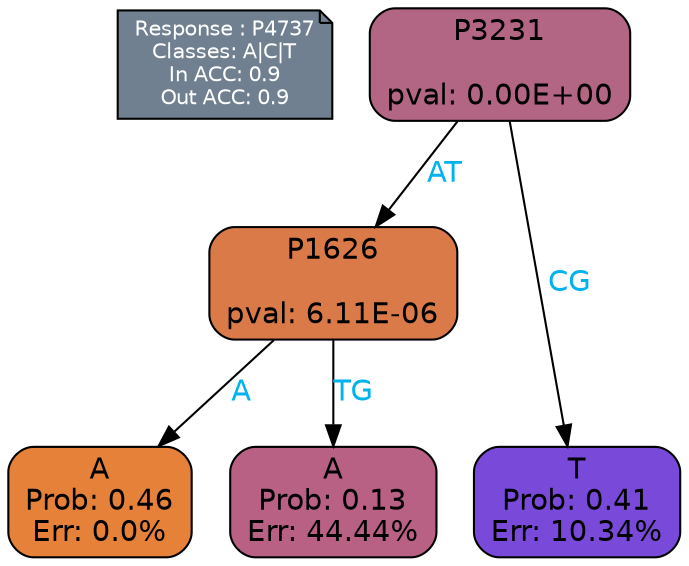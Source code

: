 digraph Tree {
node [shape=box, style="filled, rounded", color="black", fontname=helvetica] ;
graph [ranksep=equally, splines=polylines, bgcolor=transparent, dpi=600] ;
edge [fontname=helvetica] ;
LEGEND [label="Response : P4737
Classes: A|C|T
In ACC: 0.9
Out ACC: 0.9
",shape=note,align=left,style=filled,fillcolor="slategray",fontcolor="white",fontsize=10];1 [label="P3231

pval: 0.00E+00", fillcolor="#b36684"] ;
2 [label="P1626

pval: 6.11E-06", fillcolor="#db7a49"] ;
3 [label="A
Prob: 0.46
Err: 0.0%", fillcolor="#e58139"] ;
4 [label="A
Prob: 0.13
Err: 44.44%", fillcolor="#b86185"] ;
5 [label="T
Prob: 0.41
Err: 10.34%", fillcolor="#794ada"] ;
1 -> 2 [label="AT",fontcolor=deepskyblue2] ;
1 -> 5 [label="CG",fontcolor=deepskyblue2] ;
2 -> 3 [label="A",fontcolor=deepskyblue2] ;
2 -> 4 [label="TG",fontcolor=deepskyblue2] ;
{rank = same; 3;4;5;}{rank = same; LEGEND;1;}}